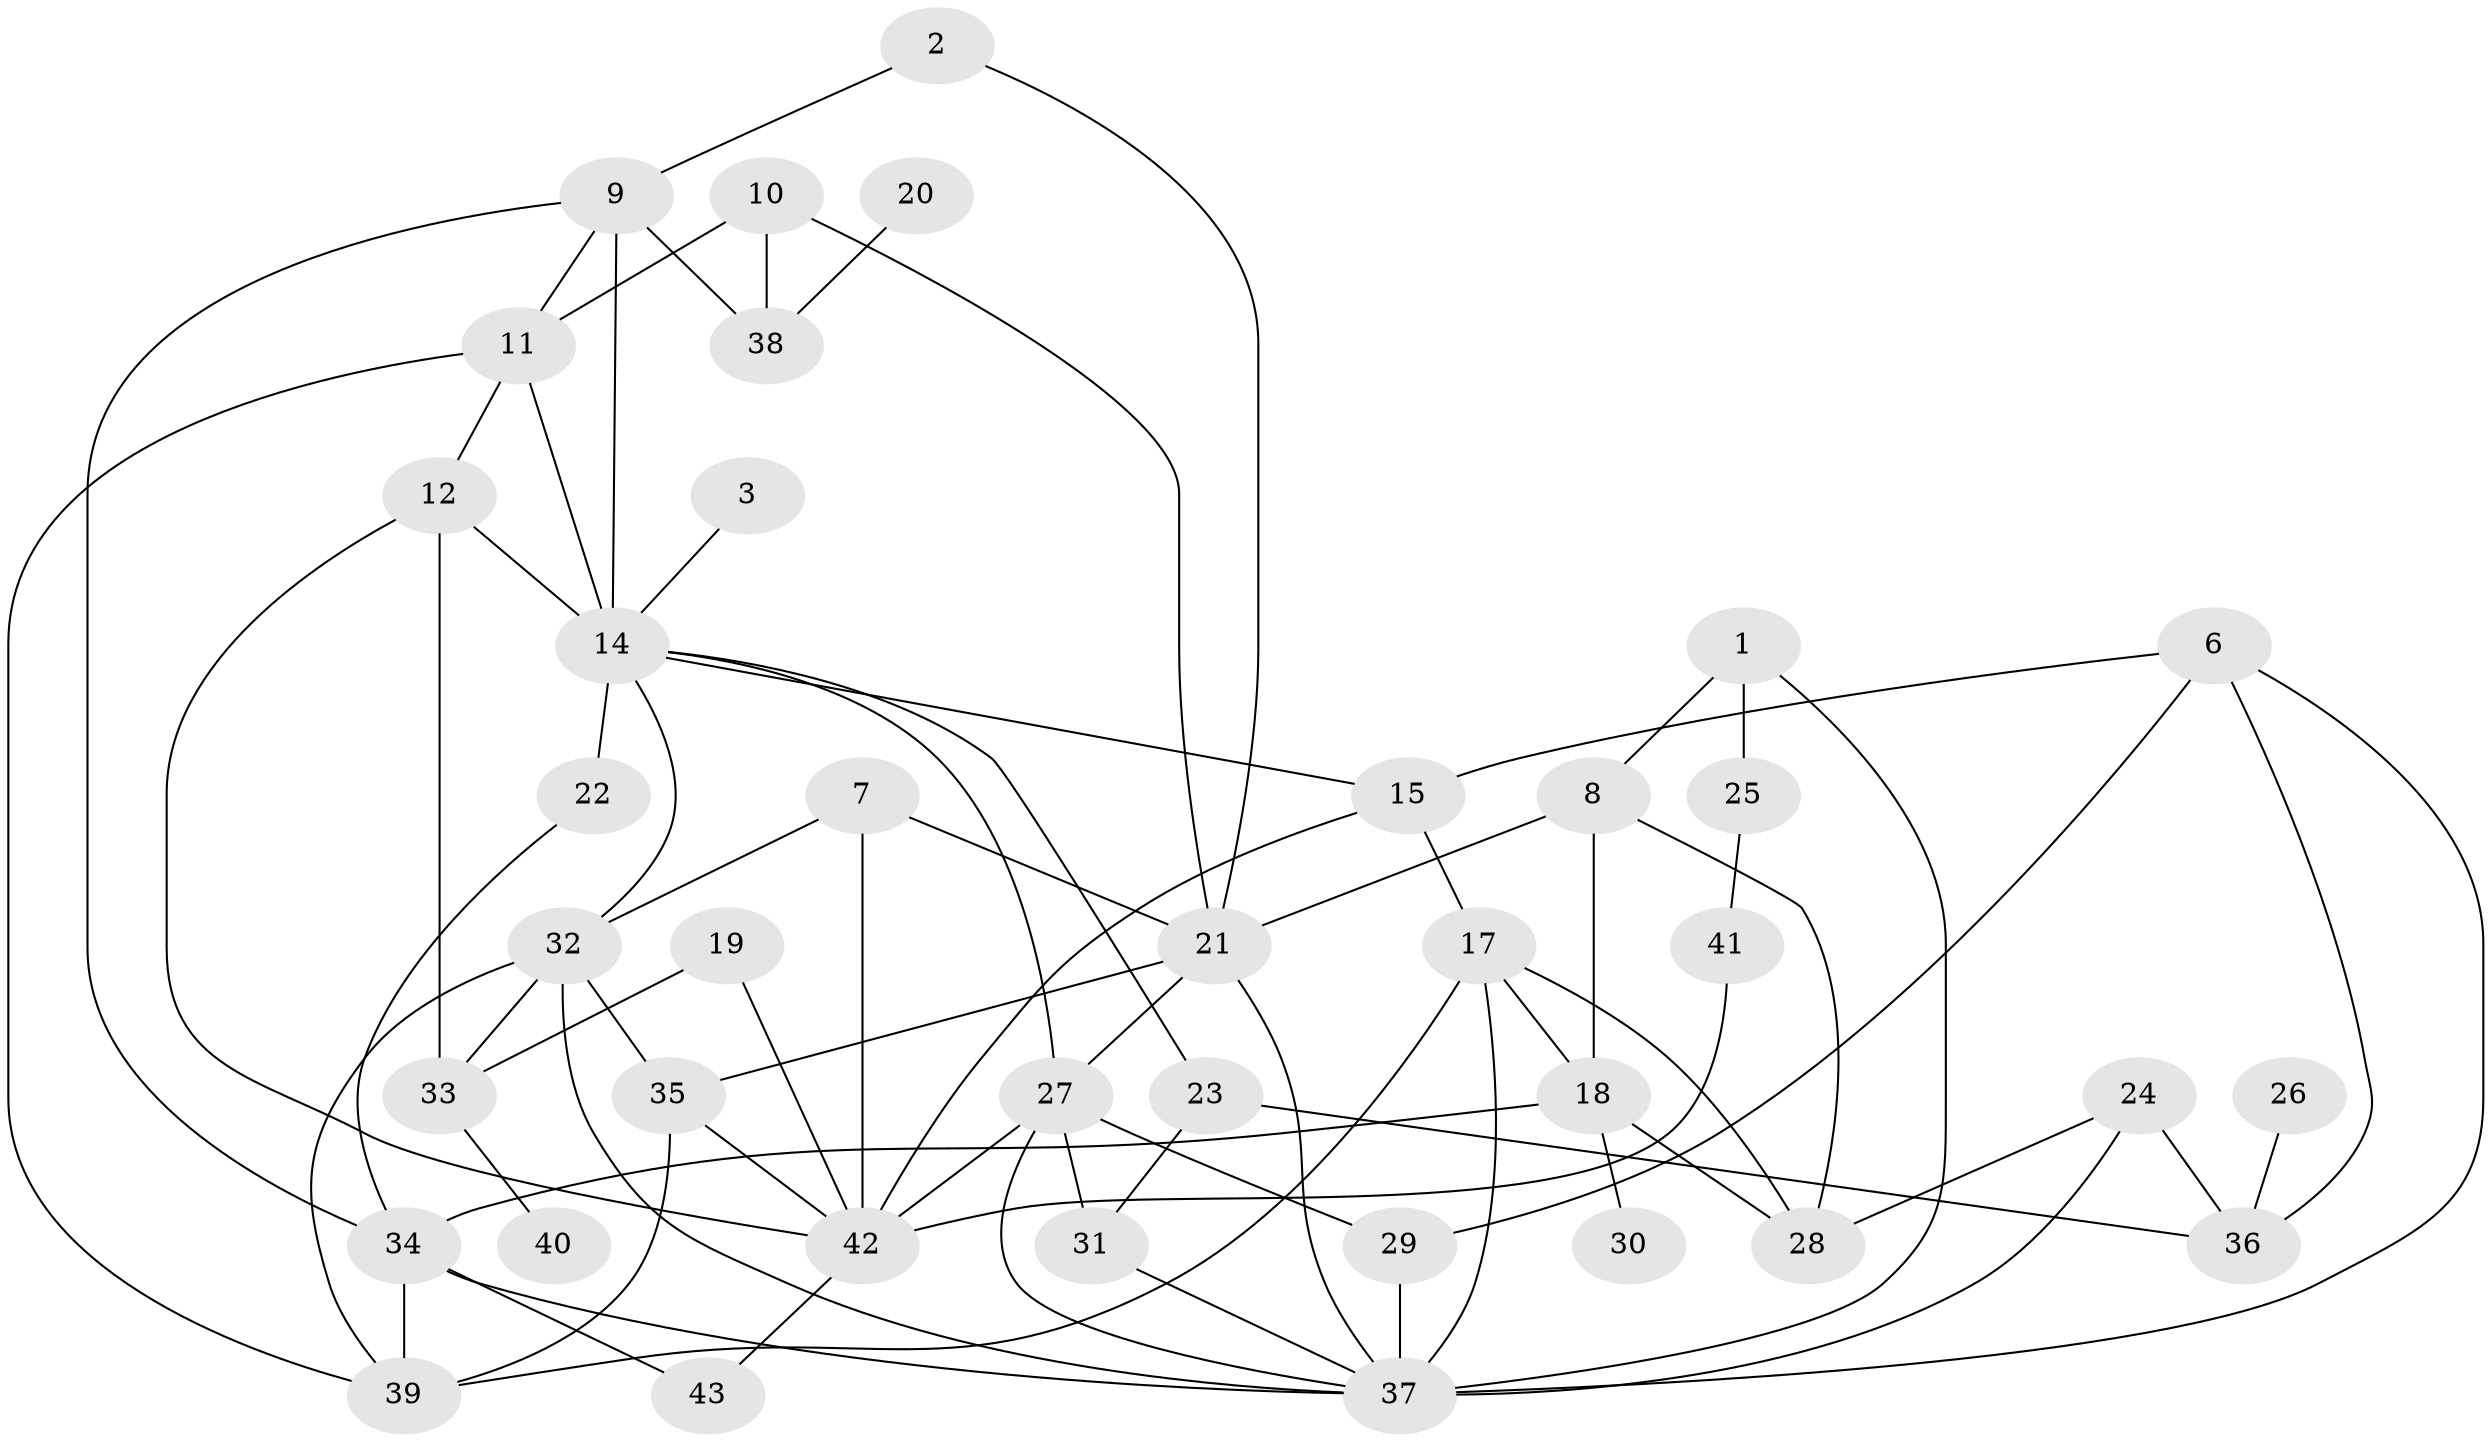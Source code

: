 // original degree distribution, {3: 0.27906976744186046, 2: 0.22093023255813954, 1: 0.1744186046511628, 4: 0.13953488372093023, 9: 0.011627906976744186, 0: 0.046511627906976744, 5: 0.046511627906976744, 8: 0.011627906976744186, 6: 0.03488372093023256, 7: 0.023255813953488372, 10: 0.011627906976744186}
// Generated by graph-tools (version 1.1) at 2025/00/03/09/25 03:00:52]
// undirected, 39 vertices, 75 edges
graph export_dot {
graph [start="1"]
  node [color=gray90,style=filled];
  1;
  2;
  3;
  6;
  7;
  8;
  9;
  10;
  11;
  12;
  14;
  15;
  17;
  18;
  19;
  20;
  21;
  22;
  23;
  24;
  25;
  26;
  27;
  28;
  29;
  30;
  31;
  32;
  33;
  34;
  35;
  36;
  37;
  38;
  39;
  40;
  41;
  42;
  43;
  1 -- 8 [weight=1.0];
  1 -- 25 [weight=1.0];
  1 -- 37 [weight=1.0];
  2 -- 9 [weight=1.0];
  2 -- 21 [weight=1.0];
  3 -- 14 [weight=1.0];
  6 -- 15 [weight=1.0];
  6 -- 29 [weight=1.0];
  6 -- 36 [weight=1.0];
  6 -- 37 [weight=1.0];
  7 -- 21 [weight=1.0];
  7 -- 32 [weight=1.0];
  7 -- 42 [weight=1.0];
  8 -- 18 [weight=1.0];
  8 -- 21 [weight=1.0];
  8 -- 28 [weight=1.0];
  9 -- 11 [weight=1.0];
  9 -- 14 [weight=1.0];
  9 -- 34 [weight=1.0];
  9 -- 38 [weight=1.0];
  10 -- 11 [weight=1.0];
  10 -- 21 [weight=1.0];
  10 -- 38 [weight=1.0];
  11 -- 12 [weight=1.0];
  11 -- 14 [weight=1.0];
  11 -- 39 [weight=1.0];
  12 -- 14 [weight=2.0];
  12 -- 33 [weight=1.0];
  12 -- 42 [weight=1.0];
  14 -- 15 [weight=1.0];
  14 -- 22 [weight=3.0];
  14 -- 23 [weight=1.0];
  14 -- 27 [weight=1.0];
  14 -- 32 [weight=1.0];
  15 -- 17 [weight=1.0];
  15 -- 42 [weight=1.0];
  17 -- 18 [weight=1.0];
  17 -- 28 [weight=1.0];
  17 -- 37 [weight=2.0];
  17 -- 39 [weight=1.0];
  18 -- 28 [weight=1.0];
  18 -- 30 [weight=2.0];
  18 -- 34 [weight=2.0];
  19 -- 33 [weight=1.0];
  19 -- 42 [weight=1.0];
  20 -- 38 [weight=1.0];
  21 -- 27 [weight=1.0];
  21 -- 35 [weight=1.0];
  21 -- 37 [weight=1.0];
  22 -- 34 [weight=1.0];
  23 -- 31 [weight=1.0];
  23 -- 36 [weight=1.0];
  24 -- 28 [weight=1.0];
  24 -- 36 [weight=1.0];
  24 -- 37 [weight=1.0];
  25 -- 41 [weight=1.0];
  26 -- 36 [weight=1.0];
  27 -- 29 [weight=1.0];
  27 -- 31 [weight=1.0];
  27 -- 37 [weight=1.0];
  27 -- 42 [weight=1.0];
  29 -- 37 [weight=1.0];
  31 -- 37 [weight=1.0];
  32 -- 33 [weight=1.0];
  32 -- 35 [weight=1.0];
  32 -- 37 [weight=1.0];
  32 -- 39 [weight=1.0];
  33 -- 40 [weight=1.0];
  34 -- 37 [weight=1.0];
  34 -- 39 [weight=1.0];
  34 -- 43 [weight=1.0];
  35 -- 39 [weight=1.0];
  35 -- 42 [weight=1.0];
  41 -- 42 [weight=1.0];
  42 -- 43 [weight=1.0];
}
